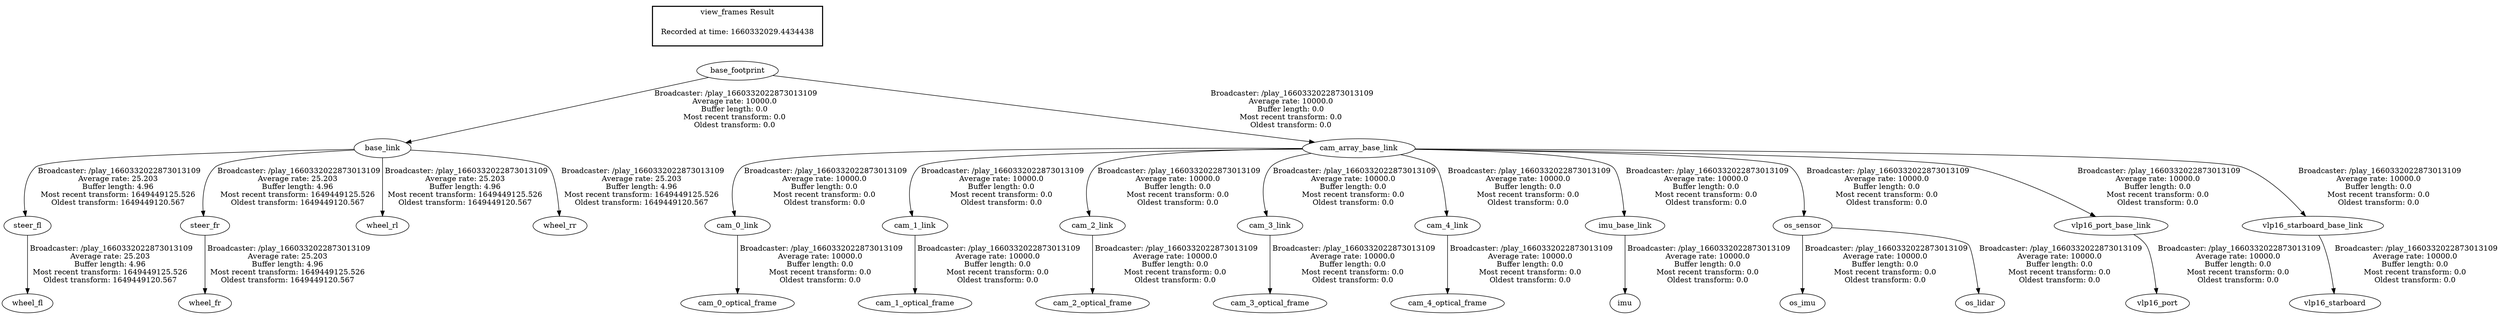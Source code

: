 digraph G {
"base_footprint" -> "base_link"[label=" Broadcaster: /play_1660332022873013109\nAverage rate: 10000.0\nBuffer length: 0.0\nMost recent transform: 0.0\nOldest transform: 0.0\n"];
"cam_array_base_link" -> "cam_0_link"[label=" Broadcaster: /play_1660332022873013109\nAverage rate: 10000.0\nBuffer length: 0.0\nMost recent transform: 0.0\nOldest transform: 0.0\n"];
"base_footprint" -> "cam_array_base_link"[label=" Broadcaster: /play_1660332022873013109\nAverage rate: 10000.0\nBuffer length: 0.0\nMost recent transform: 0.0\nOldest transform: 0.0\n"];
"cam_0_link" -> "cam_0_optical_frame"[label=" Broadcaster: /play_1660332022873013109\nAverage rate: 10000.0\nBuffer length: 0.0\nMost recent transform: 0.0\nOldest transform: 0.0\n"];
"cam_array_base_link" -> "cam_1_link"[label=" Broadcaster: /play_1660332022873013109\nAverage rate: 10000.0\nBuffer length: 0.0\nMost recent transform: 0.0\nOldest transform: 0.0\n"];
"cam_1_link" -> "cam_1_optical_frame"[label=" Broadcaster: /play_1660332022873013109\nAverage rate: 10000.0\nBuffer length: 0.0\nMost recent transform: 0.0\nOldest transform: 0.0\n"];
"cam_array_base_link" -> "cam_2_link"[label=" Broadcaster: /play_1660332022873013109\nAverage rate: 10000.0\nBuffer length: 0.0\nMost recent transform: 0.0\nOldest transform: 0.0\n"];
"cam_2_link" -> "cam_2_optical_frame"[label=" Broadcaster: /play_1660332022873013109\nAverage rate: 10000.0\nBuffer length: 0.0\nMost recent transform: 0.0\nOldest transform: 0.0\n"];
"cam_array_base_link" -> "cam_3_link"[label=" Broadcaster: /play_1660332022873013109\nAverage rate: 10000.0\nBuffer length: 0.0\nMost recent transform: 0.0\nOldest transform: 0.0\n"];
"cam_3_link" -> "cam_3_optical_frame"[label=" Broadcaster: /play_1660332022873013109\nAverage rate: 10000.0\nBuffer length: 0.0\nMost recent transform: 0.0\nOldest transform: 0.0\n"];
"cam_array_base_link" -> "cam_4_link"[label=" Broadcaster: /play_1660332022873013109\nAverage rate: 10000.0\nBuffer length: 0.0\nMost recent transform: 0.0\nOldest transform: 0.0\n"];
"cam_4_link" -> "cam_4_optical_frame"[label=" Broadcaster: /play_1660332022873013109\nAverage rate: 10000.0\nBuffer length: 0.0\nMost recent transform: 0.0\nOldest transform: 0.0\n"];
"cam_array_base_link" -> "imu_base_link"[label=" Broadcaster: /play_1660332022873013109\nAverage rate: 10000.0\nBuffer length: 0.0\nMost recent transform: 0.0\nOldest transform: 0.0\n"];
"imu_base_link" -> "imu"[label=" Broadcaster: /play_1660332022873013109\nAverage rate: 10000.0\nBuffer length: 0.0\nMost recent transform: 0.0\nOldest transform: 0.0\n"];
"cam_array_base_link" -> "os_sensor"[label=" Broadcaster: /play_1660332022873013109\nAverage rate: 10000.0\nBuffer length: 0.0\nMost recent transform: 0.0\nOldest transform: 0.0\n"];
"cam_array_base_link" -> "vlp16_port_base_link"[label=" Broadcaster: /play_1660332022873013109\nAverage rate: 10000.0\nBuffer length: 0.0\nMost recent transform: 0.0\nOldest transform: 0.0\n"];
"vlp16_port_base_link" -> "vlp16_port"[label=" Broadcaster: /play_1660332022873013109\nAverage rate: 10000.0\nBuffer length: 0.0\nMost recent transform: 0.0\nOldest transform: 0.0\n"];
"cam_array_base_link" -> "vlp16_starboard_base_link"[label=" Broadcaster: /play_1660332022873013109\nAverage rate: 10000.0\nBuffer length: 0.0\nMost recent transform: 0.0\nOldest transform: 0.0\n"];
"vlp16_starboard_base_link" -> "vlp16_starboard"[label=" Broadcaster: /play_1660332022873013109\nAverage rate: 10000.0\nBuffer length: 0.0\nMost recent transform: 0.0\nOldest transform: 0.0\n"];
"os_sensor" -> "os_imu"[label=" Broadcaster: /play_1660332022873013109\nAverage rate: 10000.0\nBuffer length: 0.0\nMost recent transform: 0.0\nOldest transform: 0.0\n"];
"os_sensor" -> "os_lidar"[label=" Broadcaster: /play_1660332022873013109\nAverage rate: 10000.0\nBuffer length: 0.0\nMost recent transform: 0.0\nOldest transform: 0.0\n"];
"base_link" -> "steer_fl"[label=" Broadcaster: /play_1660332022873013109\nAverage rate: 25.203\nBuffer length: 4.96\nMost recent transform: 1649449125.526\nOldest transform: 1649449120.567\n"];
"base_link" -> "steer_fr"[label=" Broadcaster: /play_1660332022873013109\nAverage rate: 25.203\nBuffer length: 4.96\nMost recent transform: 1649449125.526\nOldest transform: 1649449120.567\n"];
"steer_fl" -> "wheel_fl"[label=" Broadcaster: /play_1660332022873013109\nAverage rate: 25.203\nBuffer length: 4.96\nMost recent transform: 1649449125.526\nOldest transform: 1649449120.567\n"];
"steer_fr" -> "wheel_fr"[label=" Broadcaster: /play_1660332022873013109\nAverage rate: 25.203\nBuffer length: 4.96\nMost recent transform: 1649449125.526\nOldest transform: 1649449120.567\n"];
"base_link" -> "wheel_rl"[label=" Broadcaster: /play_1660332022873013109\nAverage rate: 25.203\nBuffer length: 4.96\nMost recent transform: 1649449125.526\nOldest transform: 1649449120.567\n"];
"base_link" -> "wheel_rr"[label=" Broadcaster: /play_1660332022873013109\nAverage rate: 25.203\nBuffer length: 4.96\nMost recent transform: 1649449125.526\nOldest transform: 1649449120.567\n"];
edge [style=invis];
 subgraph cluster_legend { style=bold; color=black; label ="view_frames Result";
"Recorded at time: 1660332029.4434438"[ shape=plaintext ] ;
}->"base_footprint";
}